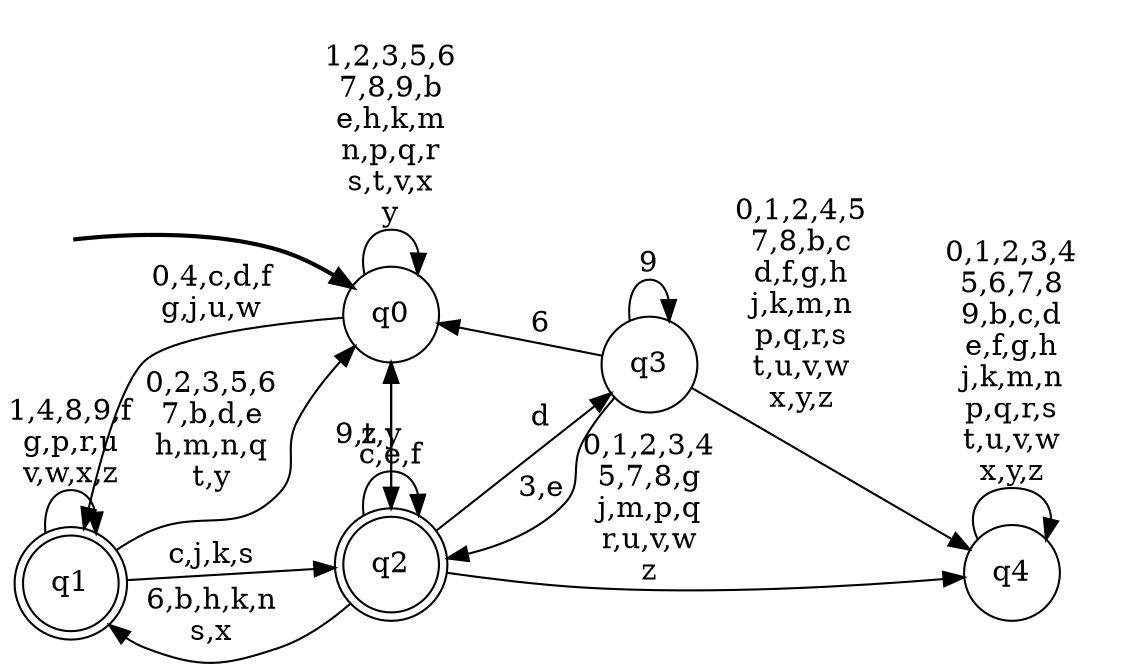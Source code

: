 digraph BlueStar {
__start0 [style = invis, shape = none, label = "", width = 0, height = 0];

rankdir=LR;
size="8,5";

s0 [style="filled", color="black", fillcolor="white" shape="circle", label="q0"];
s1 [style="rounded,filled", color="black", fillcolor="white" shape="doublecircle", label="q1"];
s2 [style="rounded,filled", color="black", fillcolor="white" shape="doublecircle", label="q2"];
s3 [style="filled", color="black", fillcolor="white" shape="circle", label="q3"];
s4 [style="filled", color="black", fillcolor="white" shape="circle", label="q4"];
subgraph cluster_main { 
	graph [pad=".75", ranksep="0.15", nodesep="0.15"];
	 style=invis; 
	__start0 -> s0 [penwidth=2];
}
s0 -> s0 [label="1,2,3,5,6\n7,8,9,b\ne,h,k,m\nn,p,q,r\ns,t,v,x\ny"];
s0 -> s1 [label="0,4,c,d,f\ng,j,u,w"];
s0 -> s2 [label="z"];
s1 -> s0 [label="0,2,3,5,6\n7,b,d,e\nh,m,n,q\nt,y"];
s1 -> s1 [label="1,4,8,9,f\ng,p,r,u\nv,w,x,z"];
s1 -> s2 [label="c,j,k,s"];
s2 -> s0 [label="9,t,y"];
s2 -> s1 [label="6,b,h,k,n\ns,x"];
s2 -> s2 [label="c,e,f"];
s2 -> s3 [label="d"];
s2 -> s4 [label="0,1,2,3,4\n5,7,8,g\nj,m,p,q\nr,u,v,w\nz"];
s3 -> s0 [label="6"];
s3 -> s2 [label="3,e"];
s3 -> s3 [label="9"];
s3 -> s4 [label="0,1,2,4,5\n7,8,b,c\nd,f,g,h\nj,k,m,n\np,q,r,s\nt,u,v,w\nx,y,z"];
s4 -> s4 [label="0,1,2,3,4\n5,6,7,8\n9,b,c,d\ne,f,g,h\nj,k,m,n\np,q,r,s\nt,u,v,w\nx,y,z"];

}